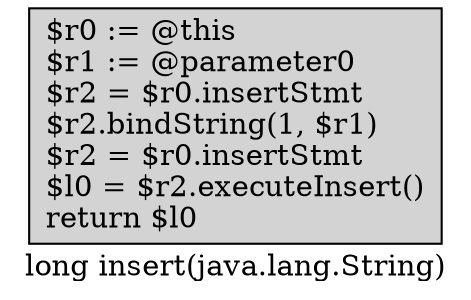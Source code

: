 digraph "long insert(java.lang.String)" {
    label="long insert(java.lang.String)";
    node [shape=box];
    "0" [style=filled,fillcolor=gray,style=filled,fillcolor=lightgray,label="$r0 := @this\l$r1 := @parameter0\l$r2 = $r0.insertStmt\l$r2.bindString(1, $r1)\l$r2 = $r0.insertStmt\l$l0 = $r2.executeInsert()\lreturn $l0\l",];
}

